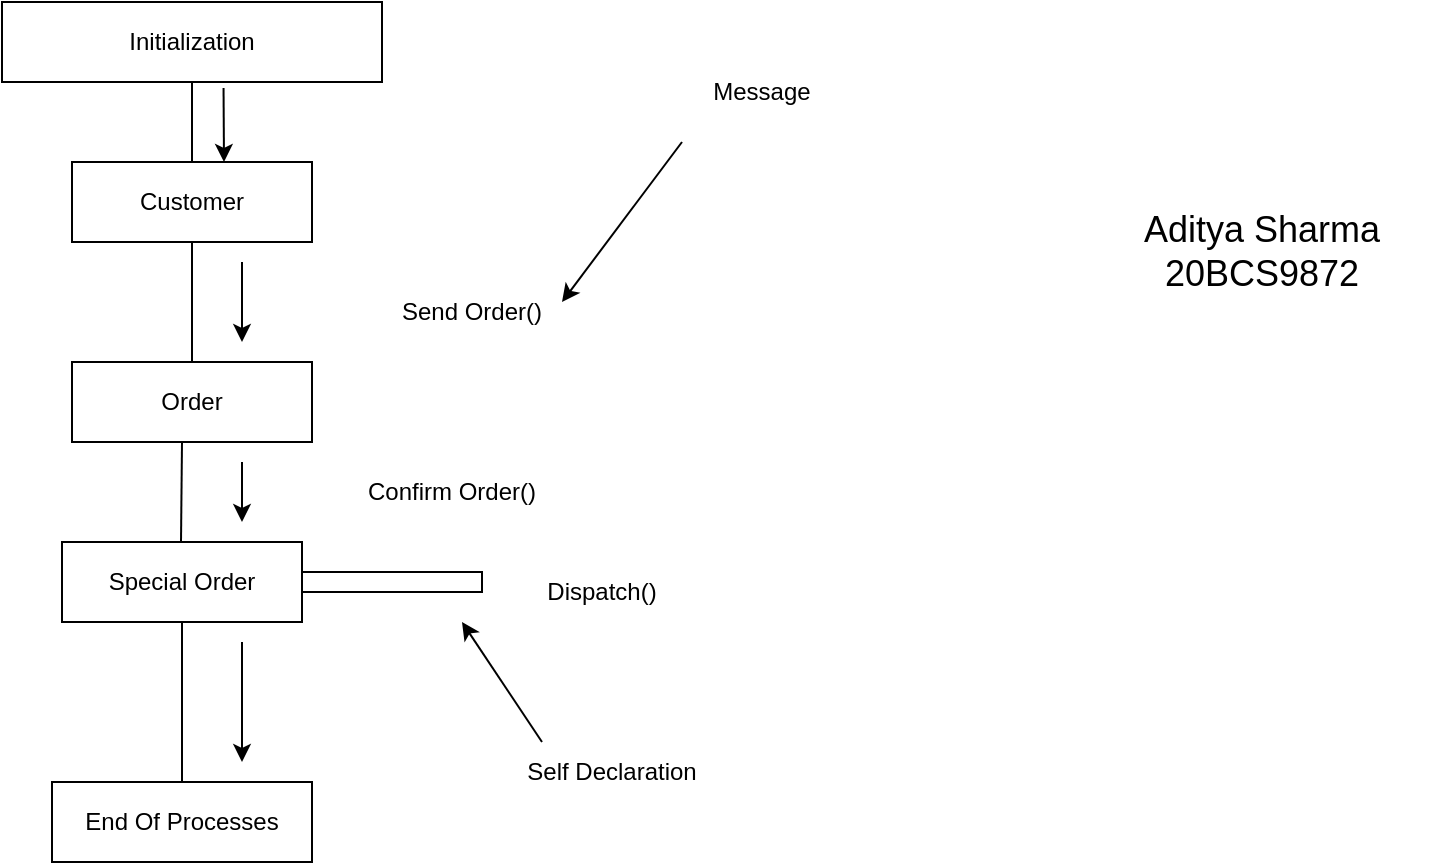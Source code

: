 <mxfile version="17.1.5" type="github">
  <diagram id="upJJGtxZ7KmxlXeDF9x8" name="Page-1">
    <mxGraphModel dx="1038" dy="539" grid="1" gridSize="10" guides="1" tooltips="1" connect="1" arrows="1" fold="1" page="1" pageScale="1" pageWidth="850" pageHeight="1100" math="0" shadow="0">
      <root>
        <mxCell id="0" />
        <mxCell id="1" parent="0" />
        <mxCell id="6Sf5lutL0iFKtsbIWHQq-1" value="Initialization" style="rounded=0;whiteSpace=wrap;html=1;" vertex="1" parent="1">
          <mxGeometry x="60" y="80" width="190" height="40" as="geometry" />
        </mxCell>
        <mxCell id="6Sf5lutL0iFKtsbIWHQq-2" value="Customer" style="rounded=0;whiteSpace=wrap;html=1;" vertex="1" parent="1">
          <mxGeometry x="95" y="160" width="120" height="40" as="geometry" />
        </mxCell>
        <mxCell id="6Sf5lutL0iFKtsbIWHQq-3" value="Order" style="rounded=0;whiteSpace=wrap;html=1;" vertex="1" parent="1">
          <mxGeometry x="95" y="260" width="120" height="40" as="geometry" />
        </mxCell>
        <mxCell id="6Sf5lutL0iFKtsbIWHQq-4" value="Special Order" style="rounded=0;whiteSpace=wrap;html=1;" vertex="1" parent="1">
          <mxGeometry x="90" y="350" width="120" height="40" as="geometry" />
        </mxCell>
        <mxCell id="6Sf5lutL0iFKtsbIWHQq-5" value="End Of Processes" style="rounded=0;whiteSpace=wrap;html=1;" vertex="1" parent="1">
          <mxGeometry x="85" y="470" width="130" height="40" as="geometry" />
        </mxCell>
        <mxCell id="6Sf5lutL0iFKtsbIWHQq-6" value="" style="endArrow=none;html=1;rounded=0;exitX=0.5;exitY=0;exitDx=0;exitDy=0;entryX=0.5;entryY=1;entryDx=0;entryDy=0;" edge="1" parent="1" source="6Sf5lutL0iFKtsbIWHQq-2" target="6Sf5lutL0iFKtsbIWHQq-1">
          <mxGeometry width="50" height="50" relative="1" as="geometry">
            <mxPoint x="110" y="170" as="sourcePoint" />
            <mxPoint x="160" y="120" as="targetPoint" />
          </mxGeometry>
        </mxCell>
        <mxCell id="6Sf5lutL0iFKtsbIWHQq-7" value="" style="endArrow=none;html=1;rounded=0;exitX=0.5;exitY=0;exitDx=0;exitDy=0;entryX=0.5;entryY=1;entryDx=0;entryDy=0;" edge="1" parent="1" source="6Sf5lutL0iFKtsbIWHQq-3" target="6Sf5lutL0iFKtsbIWHQq-2">
          <mxGeometry width="50" height="50" relative="1" as="geometry">
            <mxPoint x="165" y="170" as="sourcePoint" />
            <mxPoint x="165" y="130" as="targetPoint" />
          </mxGeometry>
        </mxCell>
        <mxCell id="6Sf5lutL0iFKtsbIWHQq-8" value="" style="endArrow=none;html=1;rounded=0;exitX=0.5;exitY=0;exitDx=0;exitDy=0;" edge="1" parent="1">
          <mxGeometry width="50" height="50" relative="1" as="geometry">
            <mxPoint x="149.5" y="350" as="sourcePoint" />
            <mxPoint x="150" y="300" as="targetPoint" />
          </mxGeometry>
        </mxCell>
        <mxCell id="6Sf5lutL0iFKtsbIWHQq-9" value="" style="endArrow=none;html=1;rounded=0;exitX=0.5;exitY=0;exitDx=0;exitDy=0;" edge="1" parent="1" source="6Sf5lutL0iFKtsbIWHQq-5">
          <mxGeometry width="50" height="50" relative="1" as="geometry">
            <mxPoint x="149.5" y="440" as="sourcePoint" />
            <mxPoint x="150" y="390" as="targetPoint" />
          </mxGeometry>
        </mxCell>
        <mxCell id="6Sf5lutL0iFKtsbIWHQq-12" value="" style="endArrow=classic;html=1;rounded=0;exitX=0.583;exitY=1.075;exitDx=0;exitDy=0;exitPerimeter=0;" edge="1" parent="1" source="6Sf5lutL0iFKtsbIWHQq-1">
          <mxGeometry width="50" height="50" relative="1" as="geometry">
            <mxPoint x="280" y="110" as="sourcePoint" />
            <mxPoint x="171" y="160" as="targetPoint" />
          </mxGeometry>
        </mxCell>
        <mxCell id="6Sf5lutL0iFKtsbIWHQq-13" value="" style="endArrow=classic;html=1;rounded=0;" edge="1" parent="1">
          <mxGeometry width="50" height="50" relative="1" as="geometry">
            <mxPoint x="180" y="210" as="sourcePoint" />
            <mxPoint x="180" y="250" as="targetPoint" />
            <Array as="points">
              <mxPoint x="180" y="230" />
            </Array>
          </mxGeometry>
        </mxCell>
        <mxCell id="6Sf5lutL0iFKtsbIWHQq-14" value="" style="endArrow=classic;html=1;rounded=0;" edge="1" parent="1">
          <mxGeometry width="50" height="50" relative="1" as="geometry">
            <mxPoint x="180" y="310" as="sourcePoint" />
            <mxPoint x="180" y="340" as="targetPoint" />
          </mxGeometry>
        </mxCell>
        <mxCell id="6Sf5lutL0iFKtsbIWHQq-15" value="" style="endArrow=classic;html=1;rounded=0;" edge="1" parent="1">
          <mxGeometry width="50" height="50" relative="1" as="geometry">
            <mxPoint x="180" y="400" as="sourcePoint" />
            <mxPoint x="180" y="460" as="targetPoint" />
          </mxGeometry>
        </mxCell>
        <mxCell id="6Sf5lutL0iFKtsbIWHQq-16" value="Send Order()" style="text;html=1;strokeColor=none;fillColor=none;align=center;verticalAlign=middle;whiteSpace=wrap;rounded=0;" vertex="1" parent="1">
          <mxGeometry x="250" y="220" width="90" height="30" as="geometry" />
        </mxCell>
        <mxCell id="6Sf5lutL0iFKtsbIWHQq-17" value="Confirm Order()" style="text;html=1;strokeColor=none;fillColor=none;align=center;verticalAlign=middle;whiteSpace=wrap;rounded=0;" vertex="1" parent="1">
          <mxGeometry x="240" y="310" width="90" height="30" as="geometry" />
        </mxCell>
        <mxCell id="6Sf5lutL0iFKtsbIWHQq-18" value="" style="html=1;points=[];perimeter=orthogonalPerimeter;rotation=90;" vertex="1" parent="1">
          <mxGeometry x="250" y="325" width="10" height="90" as="geometry" />
        </mxCell>
        <mxCell id="6Sf5lutL0iFKtsbIWHQq-19" value="Dispatch()" style="text;html=1;strokeColor=none;fillColor=none;align=center;verticalAlign=middle;whiteSpace=wrap;rounded=0;" vertex="1" parent="1">
          <mxGeometry x="330" y="360" width="60" height="30" as="geometry" />
        </mxCell>
        <mxCell id="6Sf5lutL0iFKtsbIWHQq-20" value="" style="endArrow=classic;html=1;rounded=0;" edge="1" parent="1">
          <mxGeometry width="50" height="50" relative="1" as="geometry">
            <mxPoint x="400" y="150" as="sourcePoint" />
            <mxPoint x="340" y="230" as="targetPoint" />
          </mxGeometry>
        </mxCell>
        <mxCell id="6Sf5lutL0iFKtsbIWHQq-21" value="Message" style="text;html=1;strokeColor=none;fillColor=none;align=center;verticalAlign=middle;whiteSpace=wrap;rounded=0;" vertex="1" parent="1">
          <mxGeometry x="410" y="110" width="60" height="30" as="geometry" />
        </mxCell>
        <mxCell id="6Sf5lutL0iFKtsbIWHQq-22" value="" style="endArrow=classic;html=1;rounded=0;" edge="1" parent="1">
          <mxGeometry width="50" height="50" relative="1" as="geometry">
            <mxPoint x="330" y="450" as="sourcePoint" />
            <mxPoint x="290" y="390" as="targetPoint" />
          </mxGeometry>
        </mxCell>
        <mxCell id="6Sf5lutL0iFKtsbIWHQq-23" value="Self Declaration" style="text;html=1;strokeColor=none;fillColor=none;align=center;verticalAlign=middle;whiteSpace=wrap;rounded=0;" vertex="1" parent="1">
          <mxGeometry x="320" y="450" width="90" height="30" as="geometry" />
        </mxCell>
        <mxCell id="6Sf5lutL0iFKtsbIWHQq-24" value="&lt;font style=&quot;font-size: 18px&quot;&gt;Aditya Sharma&lt;br&gt;20BCS9872&lt;/font&gt;" style="text;html=1;strokeColor=none;fillColor=none;align=center;verticalAlign=middle;whiteSpace=wrap;rounded=0;" vertex="1" parent="1">
          <mxGeometry x="600" y="180" width="180" height="50" as="geometry" />
        </mxCell>
      </root>
    </mxGraphModel>
  </diagram>
</mxfile>
